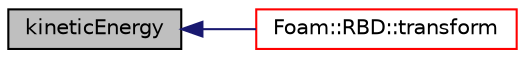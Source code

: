 digraph "kineticEnergy"
{
  bgcolor="transparent";
  edge [fontname="Helvetica",fontsize="10",labelfontname="Helvetica",labelfontsize="10"];
  node [fontname="Helvetica",fontsize="10",shape=record];
  rankdir="LR";
  Node1 [label="kineticEnergy",height=0.2,width=0.4,color="black", fillcolor="grey75", style="filled", fontcolor="black"];
  Node1 -> Node2 [dir="back",color="midnightblue",fontsize="10",style="solid",fontname="Helvetica"];
  Node2 [label="Foam::RBD::transform",height=0.2,width=0.4,color="red",URL="$a11010.html#a10dd9bca0bf36e563d863b8aaec9aa00",tooltip="Return (^BX_A)^* I ^AX_B. "];
}
